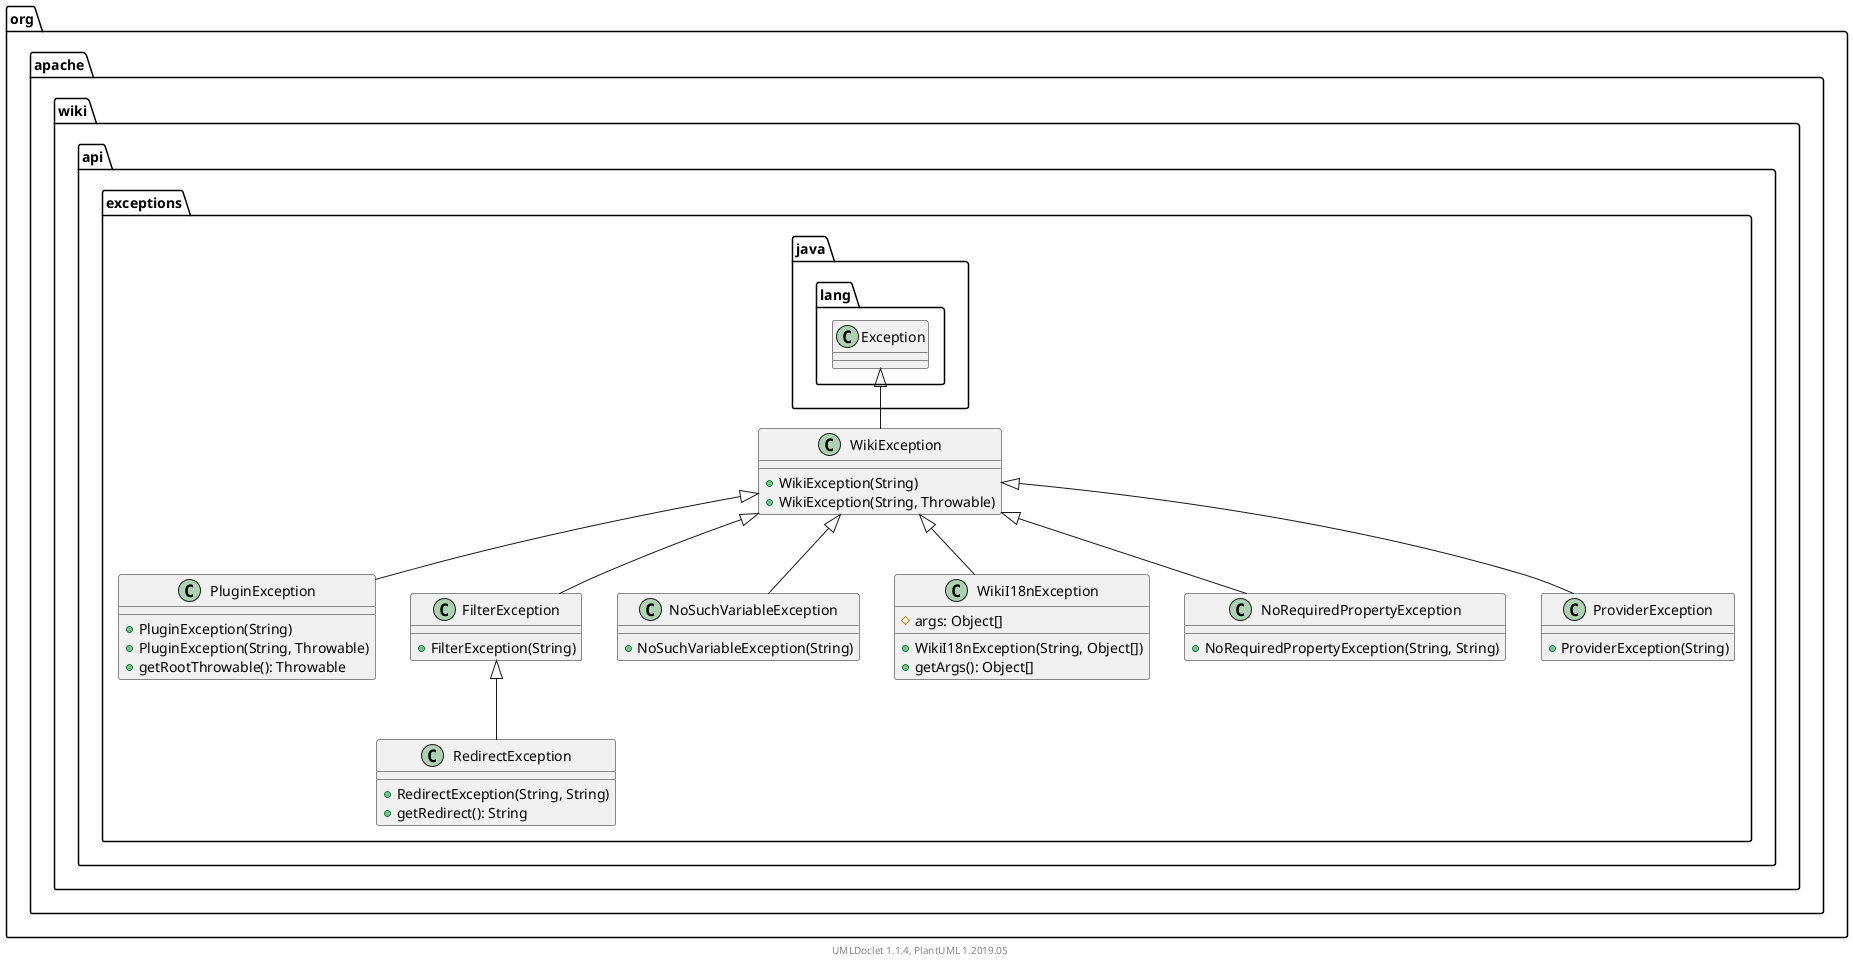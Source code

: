 @startuml

    namespace org.apache.wiki.api.exceptions {

        class PluginException [[PluginException.html]] {
            +PluginException(String)
            +PluginException(String, Throwable)
            +getRootThrowable(): Throwable
        }

        class FilterException [[FilterException.html]] {
            +FilterException(String)
        }

        class WikiException [[WikiException.html]] {
            +WikiException(String)
            +WikiException(String, Throwable)
        }

        class RedirectException [[RedirectException.html]] {
            +RedirectException(String, String)
            +getRedirect(): String
        }

        class NoSuchVariableException [[NoSuchVariableException.html]] {
            +NoSuchVariableException(String)
        }

        class WikiI18nException [[WikiI18nException.html]] {
            #args: Object[]
            +WikiI18nException(String, Object[])
            +getArgs(): Object[]
        }

        class NoRequiredPropertyException [[NoRequiredPropertyException.html]] {
            +NoRequiredPropertyException(String, String)
        }

        class ProviderException [[ProviderException.html]] {
            +ProviderException(String)
        }

        WikiException <|-- PluginException

        WikiException <|-- FilterException

        class java.lang.Exception
        java.lang.Exception <|-- WikiException

        FilterException <|-- RedirectException

        WikiException <|-- NoSuchVariableException

        WikiException <|-- WikiI18nException

        WikiException <|-- NoRequiredPropertyException

        WikiException <|-- ProviderException

    }


    center footer UMLDoclet 1.1.4, PlantUML 1.2019.05
@enduml
